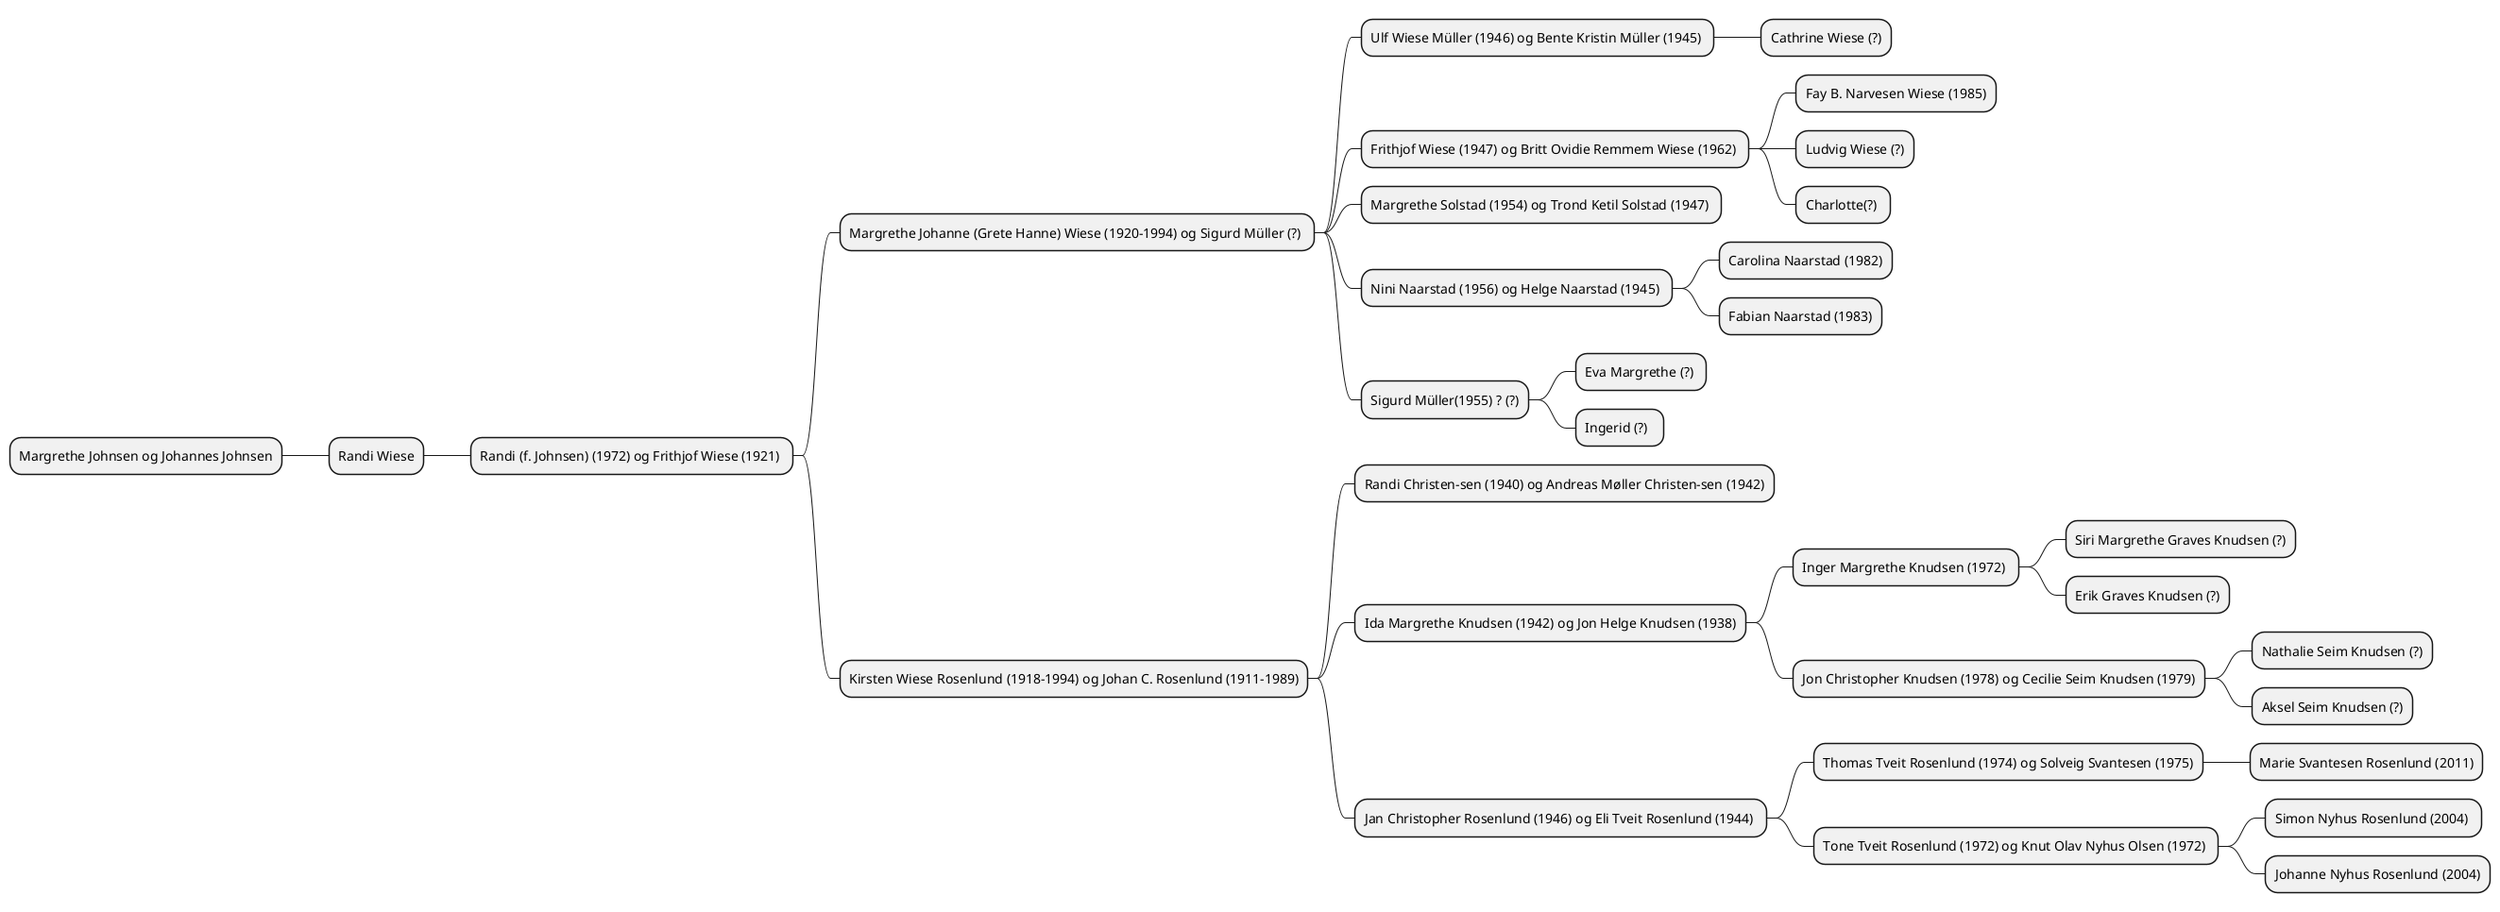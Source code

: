 @startmindmap

* Margrethe Johnsen og Johannes Johnsen
** Randi Wiese
*** Randi (f. Johnsen) (1972) og Frithjof Wiese (1921) 
**** Margrethe Johanne (Grete Hanne) Wiese (1920-1994) og Sigurd Müller (?) 
***** Ulf Wiese Müller (1946) og Bente Kristin Müller (1945) 
****** Cathrine Wiese (?)
***** Frithjof Wiese (1947) og Britt Ovidie Remmem Wiese (1962) 
****** Fay B. Narvesen Wiese (1985)
****** Ludvig Wiese (?)
****** Charlotte(?) 
***** Margrethe Solstad (1954) og Trond Ketil Solstad (1947) 
***** Nini Naarstad (1956) og Helge Naarstad (1945) 
****** Carolina Naarstad (1982)
****** Fabian Naarstad (1983)
***** Sigurd Müller(1955) ? (?)
****** Eva Margrethe (?) 
****** Ingerid (?)  
**** Kirsten Wiese Rosenlund (1918-1994) og Johan C. Rosenlund (1911-1989)
***** Randi Christen-sen (1940) og Andreas Møller Christen-sen (1942)
***** Ida Margrethe Knudsen (1942) og Jon Helge Knudsen (1938)
****** Inger Margrethe Knudsen (1972) 
******* Siri Margrethe Graves Knudsen (?)
******* Erik Graves Knudsen (?)
****** Jon Christopher Knudsen (1978) og Cecilie Seim Knudsen (1979)
******* Nathalie Seim Knudsen (?)
******* Aksel Seim Knudsen (?)
***** Jan Christopher Rosenlund (1946) og Eli Tveit Rosenlund (1944) 
****** Thomas Tveit Rosenlund (1974) og Solveig Svantesen (1975)
******* Marie Svantesen Rosenlund (2011)
****** Tone Tveit Rosenlund (1972) og Knut Olav Nyhus Olsen (1972) 
******* Simon Nyhus Rosenlund (2004) 
******* Johanne Nyhus Rosenlund (2004)

@endmindmap